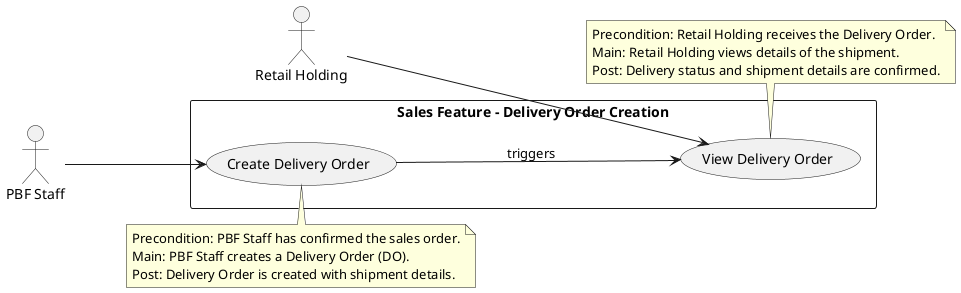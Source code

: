 @startuml
left to right direction

actor "PBF Staff" as PBFStaff
actor "Retail Holding" as RetailHolding

rectangle "Sales Feature – Delivery Order Creation" as System {
    usecase "Create Delivery Order" as UC_CreateDO
    usecase "View Delivery Order" as UC_ViewDO
}

PBFStaff --> UC_CreateDO
RetailHolding --> UC_ViewDO
UC_CreateDO --> UC_ViewDO : «triggers»

note top of UC_CreateDO
    Precondition: PBF Staff has confirmed the sales order.
    Main: PBF Staff creates a Delivery Order (DO).
    Post: Delivery Order is created with shipment details.
end note

note bottom of UC_ViewDO
    Precondition: Retail Holding receives the Delivery Order.
    Main: Retail Holding views details of the shipment.
    Post: Delivery status and shipment details are confirmed.
end note

@enduml
